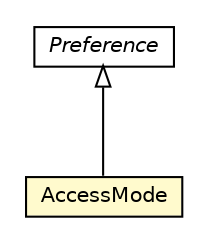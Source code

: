 #!/usr/local/bin/dot
#
# Class diagram 
# Generated by UMLGraph version R5_6-24-gf6e263 (http://www.umlgraph.org/)
#

digraph G {
	edge [fontname="Helvetica",fontsize=10,labelfontname="Helvetica",labelfontsize=10];
	node [fontname="Helvetica",fontsize=10,shape=plaintext];
	nodesep=0.25;
	ranksep=0.5;
	// org.universAAL.ontology.ui.preferences.AccessMode
	c43771 [label=<<table title="org.universAAL.ontology.ui.preferences.AccessMode" border="0" cellborder="1" cellspacing="0" cellpadding="2" port="p" bgcolor="lemonChiffon" href="./AccessMode.html">
		<tr><td><table border="0" cellspacing="0" cellpadding="1">
<tr><td align="center" balign="center"> AccessMode </td></tr>
		</table></td></tr>
		</table>>, URL="./AccessMode.html", fontname="Helvetica", fontcolor="black", fontsize=10.0];
	//org.universAAL.ontology.ui.preferences.AccessMode extends org.universAAL.middleware.ui.owl.Preference
	c43862:p -> c43771:p [dir=back,arrowtail=empty];
	// org.universAAL.middleware.ui.owl.Preference
	c43862 [label=<<table title="org.universAAL.middleware.ui.owl.Preference" border="0" cellborder="1" cellspacing="0" cellpadding="2" port="p" href="http://java.sun.com/j2se/1.4.2/docs/api/org/universAAL/middleware/ui/owl/Preference.html">
		<tr><td><table border="0" cellspacing="0" cellpadding="1">
<tr><td align="center" balign="center"><font face="Helvetica-Oblique"> Preference </font></td></tr>
		</table></td></tr>
		</table>>, URL="http://java.sun.com/j2se/1.4.2/docs/api/org/universAAL/middleware/ui/owl/Preference.html", fontname="Helvetica", fontcolor="black", fontsize=10.0];
}

